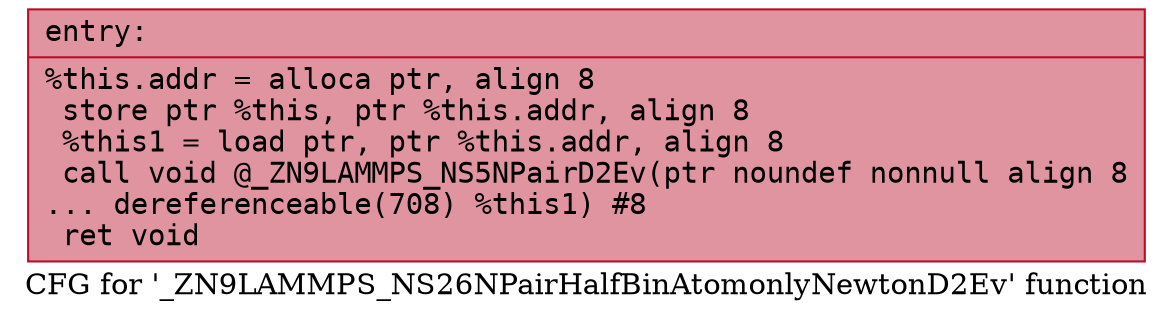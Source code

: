 digraph "CFG for '_ZN9LAMMPS_NS26NPairHalfBinAtomonlyNewtonD2Ev' function" {
	label="CFG for '_ZN9LAMMPS_NS26NPairHalfBinAtomonlyNewtonD2Ev' function";

	Node0x557d32655be0 [shape=record,color="#b70d28ff", style=filled, fillcolor="#b70d2870" fontname="Courier",label="{entry:\l|  %this.addr = alloca ptr, align 8\l  store ptr %this, ptr %this.addr, align 8\l  %this1 = load ptr, ptr %this.addr, align 8\l  call void @_ZN9LAMMPS_NS5NPairD2Ev(ptr noundef nonnull align 8\l... dereferenceable(708) %this1) #8\l  ret void\l}"];
}
